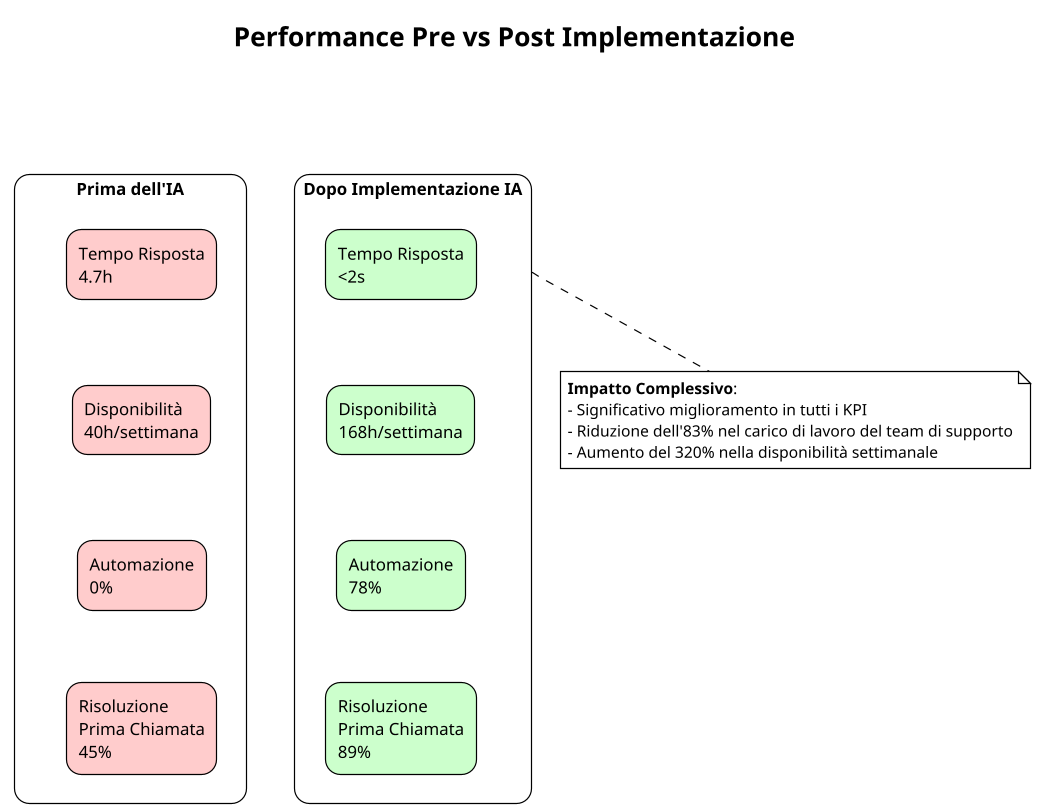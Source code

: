 @startuml Pre-Post Implementation Performance
!theme plain
skinparam backgroundColor white
skinparam defaultFontName "Arial"

title Performance Pre vs Post Implementazione

scale 1.2

skinparam rectangle {
  roundCorner 25
}

rectangle "Prima dell'IA" as Before {
  rectangle "Tempo Risposta\n4.7h" as BR1 #FFCCCC
  rectangle "Disponibilità\n40h/settimana" as BR2 #FFCCCC
  rectangle "Automazione\n0%" as BR3 #FFCCCC
  rectangle "Risoluzione\nPrima Chiamata\n45%" as BR4 #FFCCCC
}

rectangle "Dopo Implementazione IA" as After {
  rectangle "Tempo Risposta\n<2s" as AR1 #CCFFCC
  rectangle "Disponibilità\n168h/settimana" as AR2 #CCFFCC
  rectangle "Automazione\n78%" as AR3 #CCFFCC
  rectangle "Risoluzione\nPrima Chiamata\n89%" as AR4 #CCFFCC
}

BR1 -[hidden]d-> BR2
BR2 -[hidden]d-> BR3
BR3 -[hidden]d-> BR4

AR1 -[hidden]d-> AR2
AR2 -[hidden]d-> AR3
AR3 -[hidden]d-> AR4

Before -[hidden]r-> After

note bottom of After
  **Impatto Complessivo**:
  - Significativo miglioramento in tutti i KPI
  - Riduzione dell'83% nel carico di lavoro del team di supporto
  - Aumento del 320% nella disponibilità settimanale
end note

@enduml
